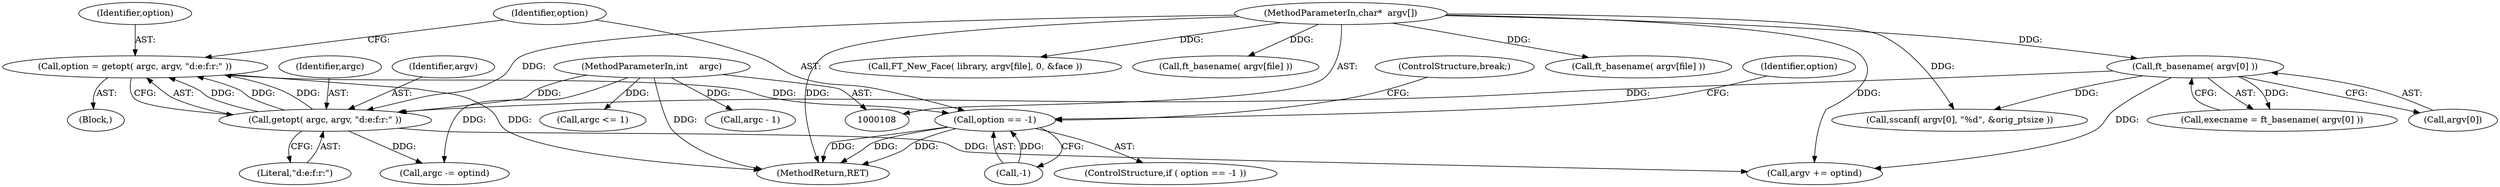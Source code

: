 digraph "0_savannah_b995299b73ba4cd259f221f500d4e63095508bec_1@API" {
"1000136" [label="(Call,option = getopt( argc, argv, \"d:e:f:r:\" ))"];
"1000138" [label="(Call,getopt( argc, argv, \"d:e:f:r:\" ))"];
"1000109" [label="(MethodParameterIn,int    argc)"];
"1000129" [label="(Call,ft_basename( argv[0] ))"];
"1000110" [label="(MethodParameterIn,char*  argv[])"];
"1000143" [label="(Call,option == -1)"];
"1000137" [label="(Identifier,option)"];
"1000109" [label="(MethodParameterIn,int    argc)"];
"1000234" [label="(Call,FT_New_Face( library, argv[file], 0, &face ))"];
"1000141" [label="(Literal,\"d:e:f:r:\")"];
"1000149" [label="(Identifier,option)"];
"1000147" [label="(ControlStructure,break;)"];
"1000129" [label="(Call,ft_basename( argv[0] ))"];
"1000449" [label="(Call,ft_basename( argv[file] ))"];
"1000127" [label="(Call,execname = ft_basename( argv[0] ))"];
"1000564" [label="(Call,argc - 1)"];
"1000192" [label="(Call,argc <= 1)"];
"1000617" [label="(MethodReturn,RET)"];
"1000139" [label="(Identifier,argc)"];
"1000143" [label="(Call,option == -1)"];
"1000136" [label="(Call,option = getopt( argc, argv, \"d:e:f:r:\" ))"];
"1000110" [label="(MethodParameterIn,char*  argv[])"];
"1000188" [label="(Call,argv += optind)"];
"1000199" [label="(Call,sscanf( argv[0], \"%d\", &orig_ptsize ))"];
"1000138" [label="(Call,getopt( argc, argv, \"d:e:f:r:\" ))"];
"1000524" [label="(Call,ft_basename( argv[file] ))"];
"1000145" [label="(Call,-1)"];
"1000140" [label="(Identifier,argv)"];
"1000142" [label="(ControlStructure,if ( option == -1 ))"];
"1000135" [label="(Block,)"];
"1000185" [label="(Call,argc -= optind)"];
"1000144" [label="(Identifier,option)"];
"1000130" [label="(Call,argv[0])"];
"1000136" -> "1000135"  [label="AST: "];
"1000136" -> "1000138"  [label="CFG: "];
"1000137" -> "1000136"  [label="AST: "];
"1000138" -> "1000136"  [label="AST: "];
"1000144" -> "1000136"  [label="CFG: "];
"1000136" -> "1000617"  [label="DDG: "];
"1000138" -> "1000136"  [label="DDG: "];
"1000138" -> "1000136"  [label="DDG: "];
"1000138" -> "1000136"  [label="DDG: "];
"1000136" -> "1000143"  [label="DDG: "];
"1000138" -> "1000141"  [label="CFG: "];
"1000139" -> "1000138"  [label="AST: "];
"1000140" -> "1000138"  [label="AST: "];
"1000141" -> "1000138"  [label="AST: "];
"1000109" -> "1000138"  [label="DDG: "];
"1000129" -> "1000138"  [label="DDG: "];
"1000110" -> "1000138"  [label="DDG: "];
"1000138" -> "1000185"  [label="DDG: "];
"1000138" -> "1000188"  [label="DDG: "];
"1000109" -> "1000108"  [label="AST: "];
"1000109" -> "1000617"  [label="DDG: "];
"1000109" -> "1000185"  [label="DDG: "];
"1000109" -> "1000192"  [label="DDG: "];
"1000109" -> "1000564"  [label="DDG: "];
"1000129" -> "1000127"  [label="AST: "];
"1000129" -> "1000130"  [label="CFG: "];
"1000130" -> "1000129"  [label="AST: "];
"1000127" -> "1000129"  [label="CFG: "];
"1000129" -> "1000127"  [label="DDG: "];
"1000110" -> "1000129"  [label="DDG: "];
"1000129" -> "1000188"  [label="DDG: "];
"1000129" -> "1000199"  [label="DDG: "];
"1000110" -> "1000108"  [label="AST: "];
"1000110" -> "1000617"  [label="DDG: "];
"1000110" -> "1000188"  [label="DDG: "];
"1000110" -> "1000199"  [label="DDG: "];
"1000110" -> "1000234"  [label="DDG: "];
"1000110" -> "1000449"  [label="DDG: "];
"1000110" -> "1000524"  [label="DDG: "];
"1000143" -> "1000142"  [label="AST: "];
"1000143" -> "1000145"  [label="CFG: "];
"1000144" -> "1000143"  [label="AST: "];
"1000145" -> "1000143"  [label="AST: "];
"1000147" -> "1000143"  [label="CFG: "];
"1000149" -> "1000143"  [label="CFG: "];
"1000143" -> "1000617"  [label="DDG: "];
"1000143" -> "1000617"  [label="DDG: "];
"1000143" -> "1000617"  [label="DDG: "];
"1000145" -> "1000143"  [label="DDG: "];
}
